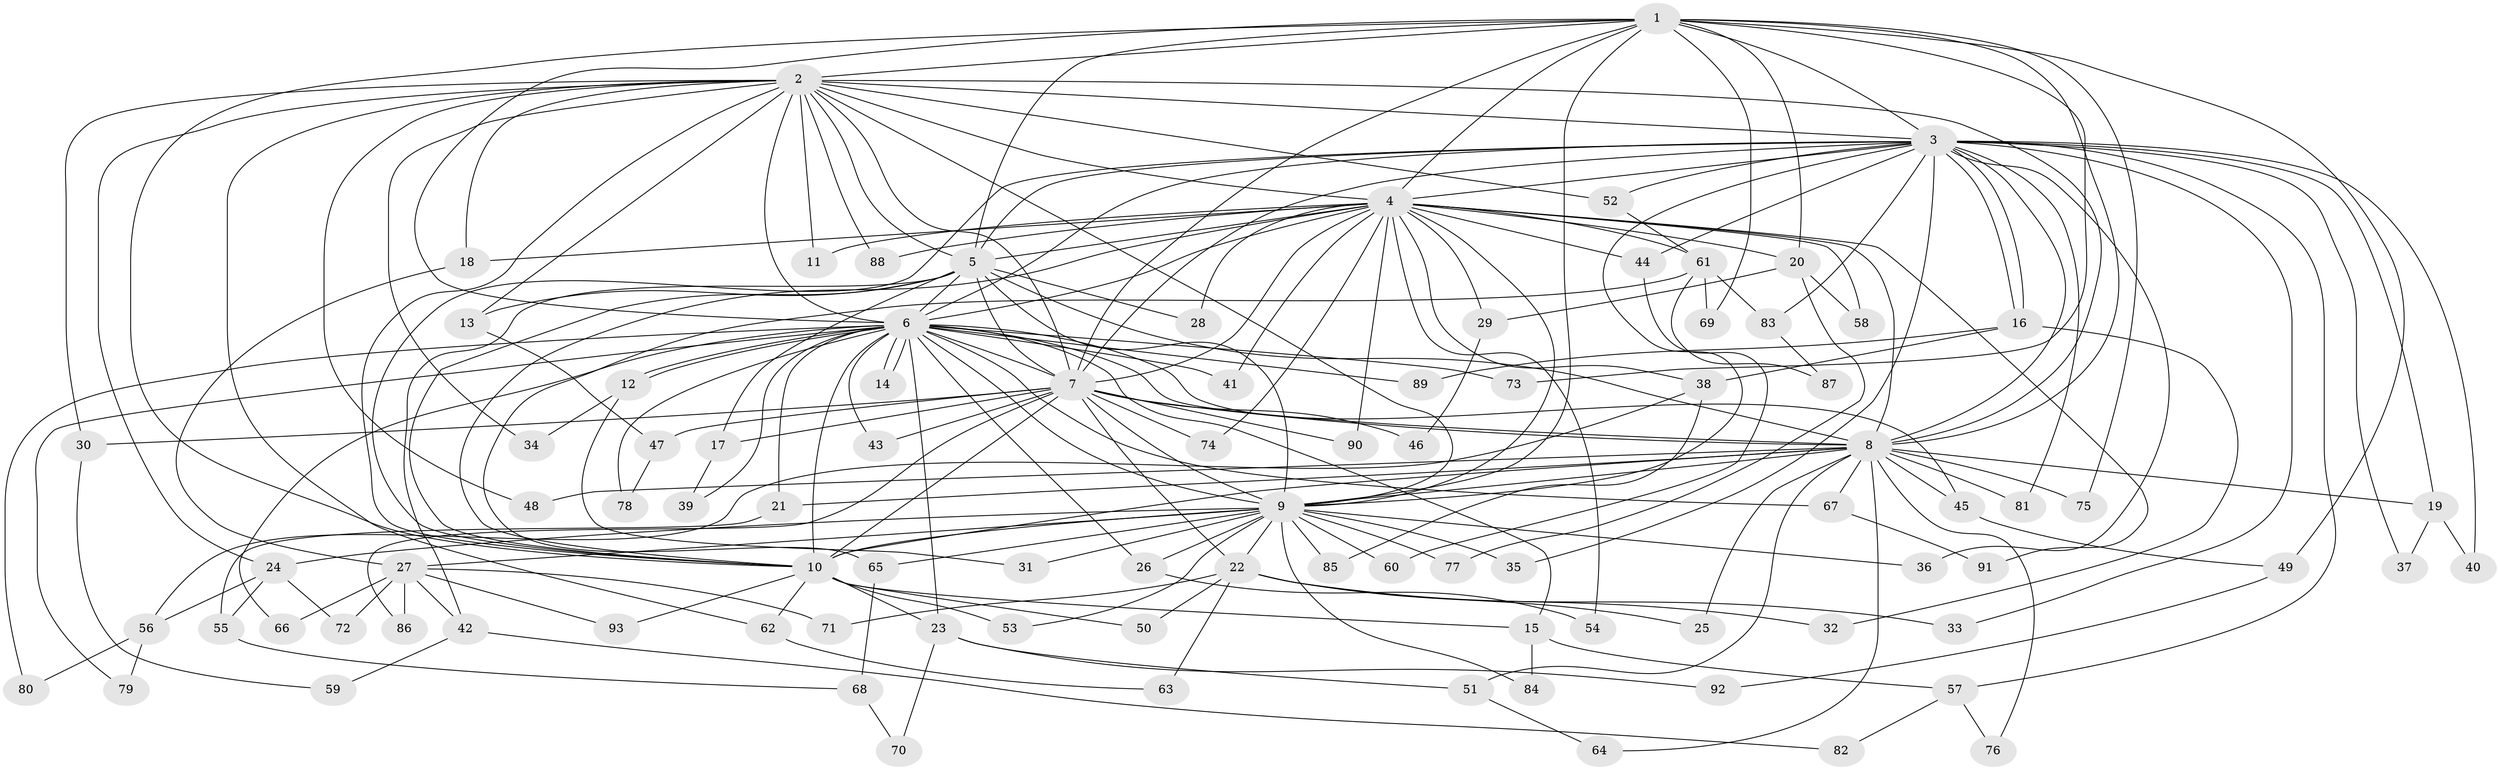 // coarse degree distribution, {24: 0.014925373134328358, 15: 0.014925373134328358, 21: 0.029850746268656716, 12: 0.014925373134328358, 27: 0.014925373134328358, 16: 0.014925373134328358, 17: 0.014925373134328358, 14: 0.014925373134328358, 2: 0.44776119402985076, 4: 0.11940298507462686, 3: 0.208955223880597, 5: 0.04477611940298507, 8: 0.029850746268656716, 6: 0.014925373134328358}
// Generated by graph-tools (version 1.1) at 2025/23/03/03/25 07:23:42]
// undirected, 93 vertices, 211 edges
graph export_dot {
graph [start="1"]
  node [color=gray90,style=filled];
  1;
  2;
  3;
  4;
  5;
  6;
  7;
  8;
  9;
  10;
  11;
  12;
  13;
  14;
  15;
  16;
  17;
  18;
  19;
  20;
  21;
  22;
  23;
  24;
  25;
  26;
  27;
  28;
  29;
  30;
  31;
  32;
  33;
  34;
  35;
  36;
  37;
  38;
  39;
  40;
  41;
  42;
  43;
  44;
  45;
  46;
  47;
  48;
  49;
  50;
  51;
  52;
  53;
  54;
  55;
  56;
  57;
  58;
  59;
  60;
  61;
  62;
  63;
  64;
  65;
  66;
  67;
  68;
  69;
  70;
  71;
  72;
  73;
  74;
  75;
  76;
  77;
  78;
  79;
  80;
  81;
  82;
  83;
  84;
  85;
  86;
  87;
  88;
  89;
  90;
  91;
  92;
  93;
  1 -- 2;
  1 -- 3;
  1 -- 4;
  1 -- 5;
  1 -- 6;
  1 -- 7;
  1 -- 8;
  1 -- 9;
  1 -- 10;
  1 -- 20;
  1 -- 49;
  1 -- 69;
  1 -- 73;
  1 -- 75;
  2 -- 3;
  2 -- 4;
  2 -- 5;
  2 -- 6;
  2 -- 7;
  2 -- 8;
  2 -- 9;
  2 -- 10;
  2 -- 11;
  2 -- 13;
  2 -- 18;
  2 -- 24;
  2 -- 30;
  2 -- 34;
  2 -- 48;
  2 -- 52;
  2 -- 62;
  2 -- 88;
  3 -- 4;
  3 -- 5;
  3 -- 6;
  3 -- 7;
  3 -- 8;
  3 -- 9;
  3 -- 10;
  3 -- 16;
  3 -- 16;
  3 -- 19;
  3 -- 33;
  3 -- 35;
  3 -- 36;
  3 -- 37;
  3 -- 40;
  3 -- 44;
  3 -- 52;
  3 -- 57;
  3 -- 81;
  3 -- 83;
  4 -- 5;
  4 -- 6;
  4 -- 7;
  4 -- 8;
  4 -- 9;
  4 -- 10;
  4 -- 11;
  4 -- 18;
  4 -- 20;
  4 -- 28;
  4 -- 29;
  4 -- 38;
  4 -- 41;
  4 -- 44;
  4 -- 54;
  4 -- 58;
  4 -- 61;
  4 -- 74;
  4 -- 88;
  4 -- 90;
  4 -- 91;
  5 -- 6;
  5 -- 7;
  5 -- 8;
  5 -- 9;
  5 -- 10;
  5 -- 13;
  5 -- 17;
  5 -- 28;
  5 -- 42;
  6 -- 7;
  6 -- 8;
  6 -- 9;
  6 -- 10;
  6 -- 12;
  6 -- 12;
  6 -- 14;
  6 -- 14;
  6 -- 15;
  6 -- 21;
  6 -- 23;
  6 -- 26;
  6 -- 39;
  6 -- 41;
  6 -- 43;
  6 -- 45;
  6 -- 66;
  6 -- 67;
  6 -- 73;
  6 -- 78;
  6 -- 79;
  6 -- 80;
  6 -- 89;
  7 -- 8;
  7 -- 9;
  7 -- 10;
  7 -- 17;
  7 -- 22;
  7 -- 30;
  7 -- 43;
  7 -- 46;
  7 -- 47;
  7 -- 74;
  7 -- 86;
  7 -- 90;
  8 -- 9;
  8 -- 10;
  8 -- 19;
  8 -- 21;
  8 -- 25;
  8 -- 45;
  8 -- 48;
  8 -- 51;
  8 -- 64;
  8 -- 67;
  8 -- 75;
  8 -- 76;
  8 -- 81;
  9 -- 10;
  9 -- 22;
  9 -- 24;
  9 -- 26;
  9 -- 27;
  9 -- 31;
  9 -- 35;
  9 -- 36;
  9 -- 53;
  9 -- 60;
  9 -- 65;
  9 -- 77;
  9 -- 84;
  9 -- 85;
  10 -- 15;
  10 -- 23;
  10 -- 50;
  10 -- 53;
  10 -- 62;
  10 -- 93;
  12 -- 31;
  12 -- 34;
  13 -- 47;
  15 -- 57;
  15 -- 84;
  16 -- 32;
  16 -- 38;
  16 -- 89;
  17 -- 39;
  18 -- 27;
  19 -- 37;
  19 -- 40;
  20 -- 29;
  20 -- 58;
  20 -- 77;
  21 -- 55;
  22 -- 25;
  22 -- 32;
  22 -- 33;
  22 -- 50;
  22 -- 63;
  22 -- 71;
  23 -- 51;
  23 -- 70;
  23 -- 92;
  24 -- 55;
  24 -- 56;
  24 -- 72;
  26 -- 54;
  27 -- 42;
  27 -- 66;
  27 -- 71;
  27 -- 72;
  27 -- 86;
  27 -- 93;
  29 -- 46;
  30 -- 59;
  38 -- 56;
  38 -- 85;
  42 -- 59;
  42 -- 82;
  44 -- 60;
  45 -- 49;
  47 -- 78;
  49 -- 92;
  51 -- 64;
  52 -- 61;
  55 -- 68;
  56 -- 79;
  56 -- 80;
  57 -- 76;
  57 -- 82;
  61 -- 65;
  61 -- 69;
  61 -- 83;
  61 -- 87;
  62 -- 63;
  65 -- 68;
  67 -- 91;
  68 -- 70;
  83 -- 87;
}
